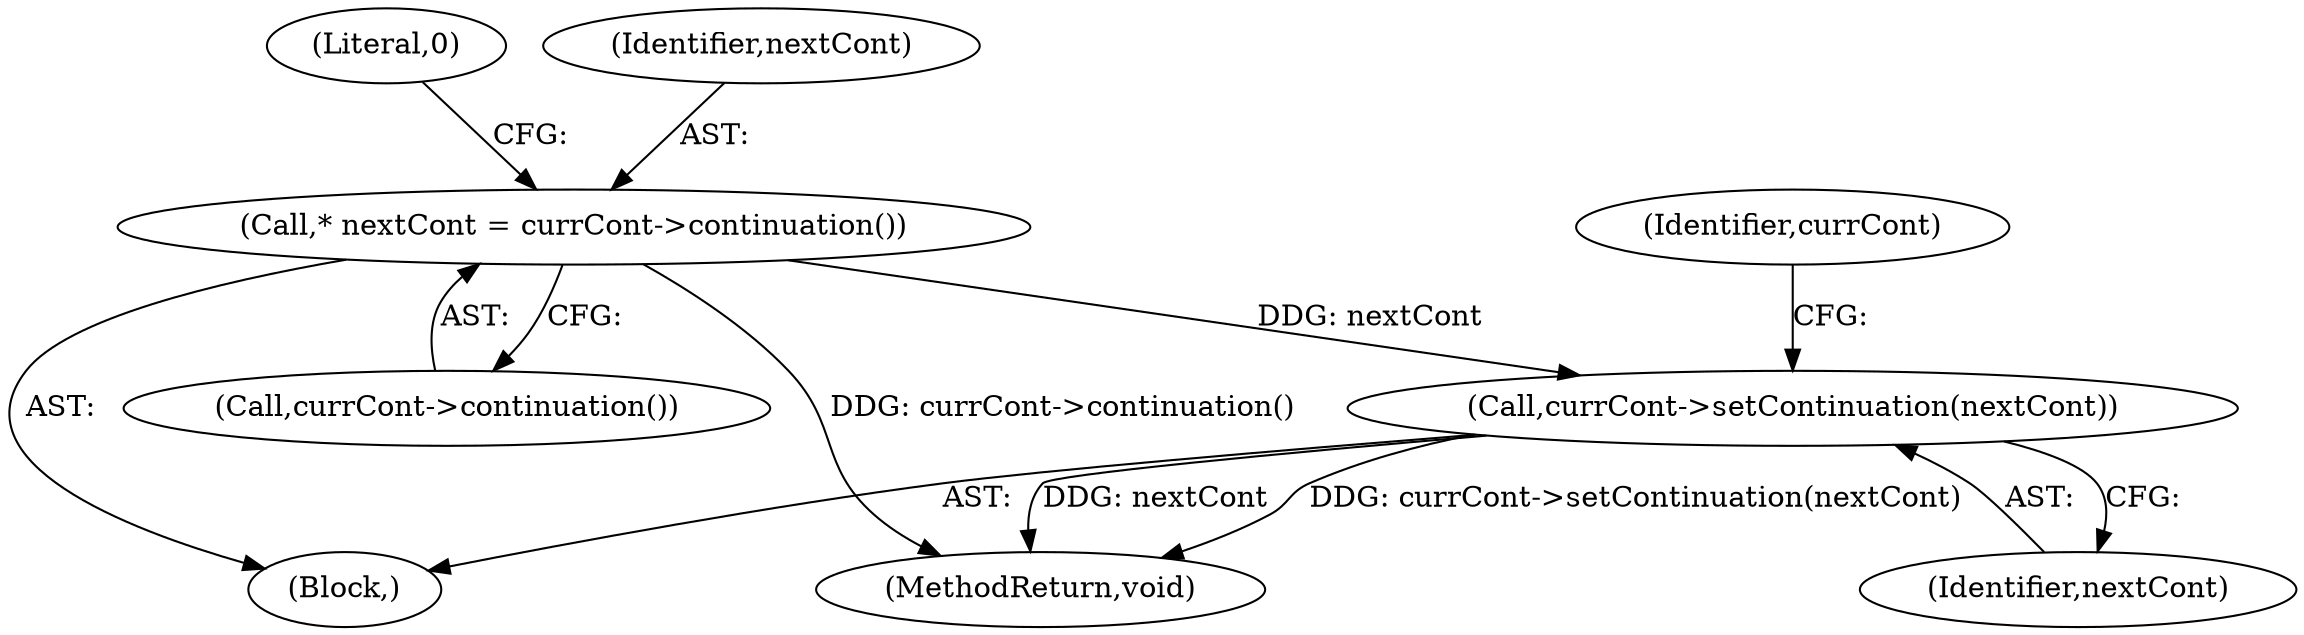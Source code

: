 digraph "0_Chrome_b2b21468c1f7f08b30a7c1755316f6026c50eb2a_0@pointer" {
"1000133" [label="(Call,currCont->setContinuation(nextCont))"];
"1000126" [label="(Call,* nextCont = currCont->continuation())"];
"1000130" [label="(Literal,0)"];
"1000133" [label="(Call,currCont->setContinuation(nextCont))"];
"1000124" [label="(Block,)"];
"1000122" [label="(Identifier,currCont)"];
"1000128" [label="(Call,currCont->continuation())"];
"1000127" [label="(Identifier,nextCont)"];
"1000169" [label="(MethodReturn,void)"];
"1000134" [label="(Identifier,nextCont)"];
"1000126" [label="(Call,* nextCont = currCont->continuation())"];
"1000133" -> "1000124"  [label="AST: "];
"1000133" -> "1000134"  [label="CFG: "];
"1000134" -> "1000133"  [label="AST: "];
"1000122" -> "1000133"  [label="CFG: "];
"1000133" -> "1000169"  [label="DDG: nextCont"];
"1000133" -> "1000169"  [label="DDG: currCont->setContinuation(nextCont)"];
"1000126" -> "1000133"  [label="DDG: nextCont"];
"1000126" -> "1000124"  [label="AST: "];
"1000126" -> "1000128"  [label="CFG: "];
"1000127" -> "1000126"  [label="AST: "];
"1000128" -> "1000126"  [label="AST: "];
"1000130" -> "1000126"  [label="CFG: "];
"1000126" -> "1000169"  [label="DDG: currCont->continuation()"];
}
